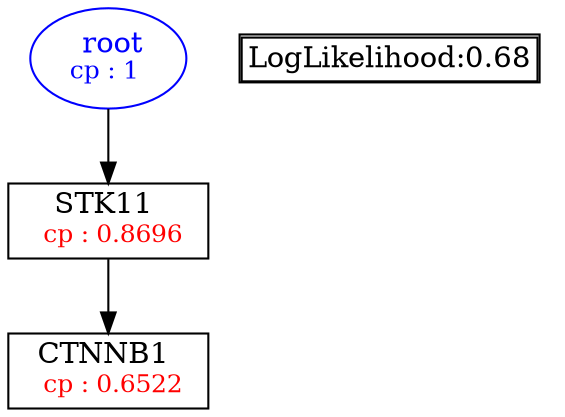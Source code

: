 digraph tree {
    "root" [label=<<font color='Blue'> root</font><br/><font color='Blue' POINT-SIZE='12'>cp : 1 </font>>, shape=oval, color=Blue];
    "S1" [label =<STK11 <br/> <font color='Red' POINT-SIZE='12'> cp : 0.8696 </font>>, shape=box];
    "S2" [label =<CTNNB1 <br/> <font color='Red' POINT-SIZE='12'> cp : 0.6522 </font>>, shape=box];
    "root" -> "S1";
    "S1" -> "S2";

    node[shape=plaintext]
    fontsize="10"
    struct1 [label=
    <<TABLE BORDER="1" CELLBORDER="1" CELLSPACING="0" >
    <TR><TD ALIGN="LEFT">LogLikelihood:0.68</TD></TR>
    </TABLE>>];

}
